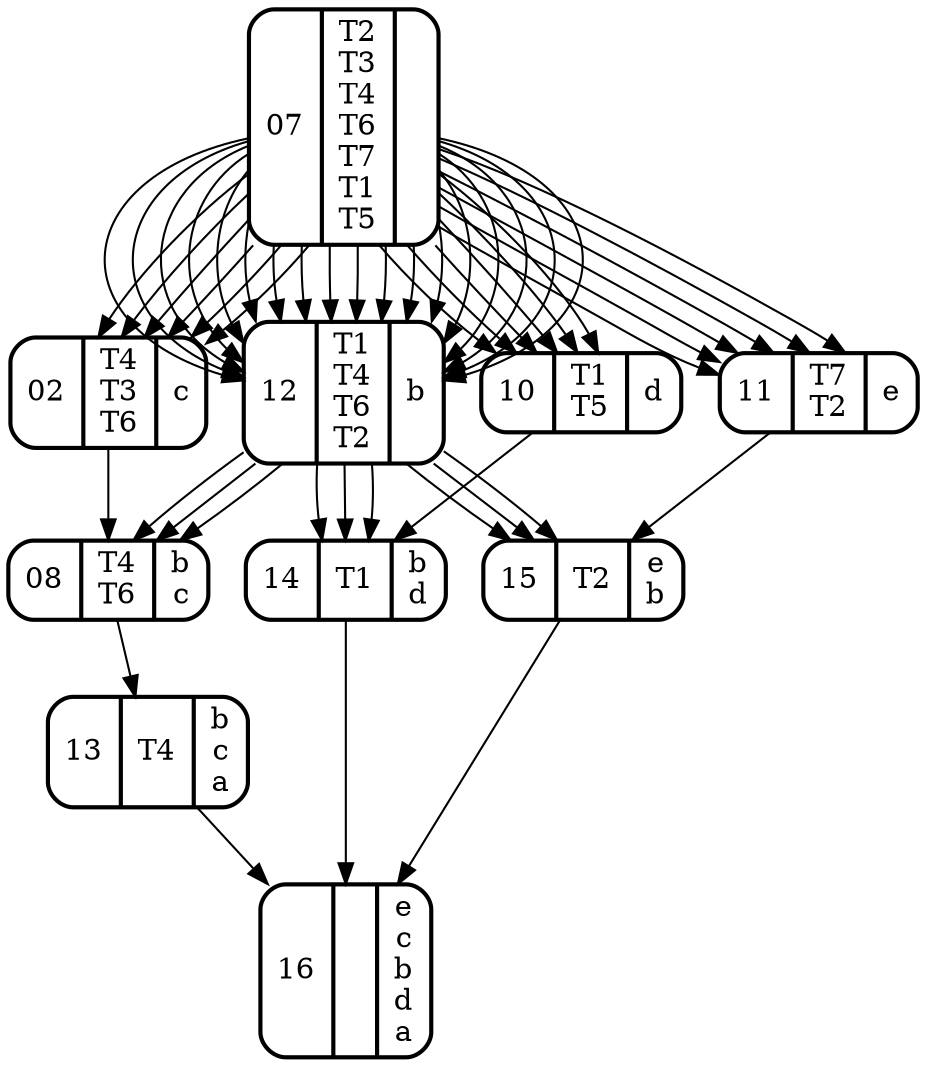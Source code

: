 digraph lattice {
node7 [color=black, shape=Mrecord, style=bold,label="07|T2\nT3\nT4\nT6\nT7\nT1\nT5|"]
node7 [color=black, shape=Mrecord, style=bold,label="07|T2\nT3\nT4\nT6\nT7\nT1\nT5|"]
node2 [color=black, shape=Mrecord, style=bold,label="02|T4\nT3\nT6|c"]
node12 [color=black, shape=Mrecord, style=bold,label="12|T1\nT4\nT6\nT2|b"]
node7 [color=black, shape=Mrecord, style=bold,label="07|T2\nT3\nT4\nT6\nT7\nT1\nT5|"]
node7 [color=black, shape=Mrecord, style=bold,label="07|T2\nT3\nT4\nT6\nT7\nT1\nT5|"]
node7 [color=black, shape=Mrecord, style=bold,label="07|T2\nT3\nT4\nT6\nT7\nT1\nT5|"]
node7 [color=black, shape=Mrecord, style=bold,label="07|T2\nT3\nT4\nT6\nT7\nT1\nT5|"]
node8 [color=black, shape=Mrecord, style=bold,label="08|T4\nT6|b\nc"]
node12 [color=black, shape=Mrecord, style=bold,label="12|T1\nT4\nT6\nT2|b"]
node10 [color=black, shape=Mrecord, style=bold,label="10|T1\nT5|d"]
node11 [color=black, shape=Mrecord, style=bold,label="11|T7\nT2|e"]
node12 [color=black, shape=Mrecord, style=bold,label="12|T1\nT4\nT6\nT2|b"]
node13 [color=black, shape=Mrecord, style=bold,label="13|T4|b\nc\na"]
node14 [color=black, shape=Mrecord, style=bold,label="14|T1|b\nd"]
node15 [color=black, shape=Mrecord, style=bold,label="15|T2|e\nb"]
node16 [color=black, shape=Mrecord, style=bold,label="16||e\nc\nb\nd\na"]
node7 -> node12 [color=black]
node7 -> node11 [color=black]
node7 -> node10 [color=black]
node7 -> node12 [color=black]
node7 -> node12 [color=black]
node7 -> node2 [color=black]
node7 -> node12 [color=black]
node7 -> node11 [color=black]
node7 -> node10 [color=black]
node7 -> node12 [color=black]
node7 -> node12 [color=black]
node7 -> node2 [color=black]
node2 -> node8 [color=black]
node12 -> node8 [color=black]
node12 -> node14 [color=black]
node12 -> node15 [color=black]
node7 -> node12 [color=black]
node7 -> node11 [color=black]
node7 -> node10 [color=black]
node7 -> node12 [color=black]
node7 -> node12 [color=black]
node7 -> node2 [color=black]
node7 -> node12 [color=black]
node7 -> node11 [color=black]
node7 -> node10 [color=black]
node7 -> node12 [color=black]
node7 -> node12 [color=black]
node7 -> node2 [color=black]
node7 -> node12 [color=black]
node7 -> node11 [color=black]
node7 -> node10 [color=black]
node7 -> node12 [color=black]
node7 -> node12 [color=black]
node7 -> node2 [color=black]
node7 -> node12 [color=black]
node7 -> node11 [color=black]
node7 -> node10 [color=black]
node7 -> node12 [color=black]
node7 -> node12 [color=black]
node7 -> node2 [color=black]
node8 -> node13 [color=black]
node12 -> node8 [color=black]
node12 -> node14 [color=black]
node12 -> node15 [color=black]
node10 -> node14 [color=black]
node11 -> node15 [color=black]
node12 -> node8 [color=black]
node12 -> node14 [color=black]
node12 -> node15 [color=black]
node13 -> node16 [color=black]
node14 -> node16 [color=black]
node15 -> node16 [color=black]
}
